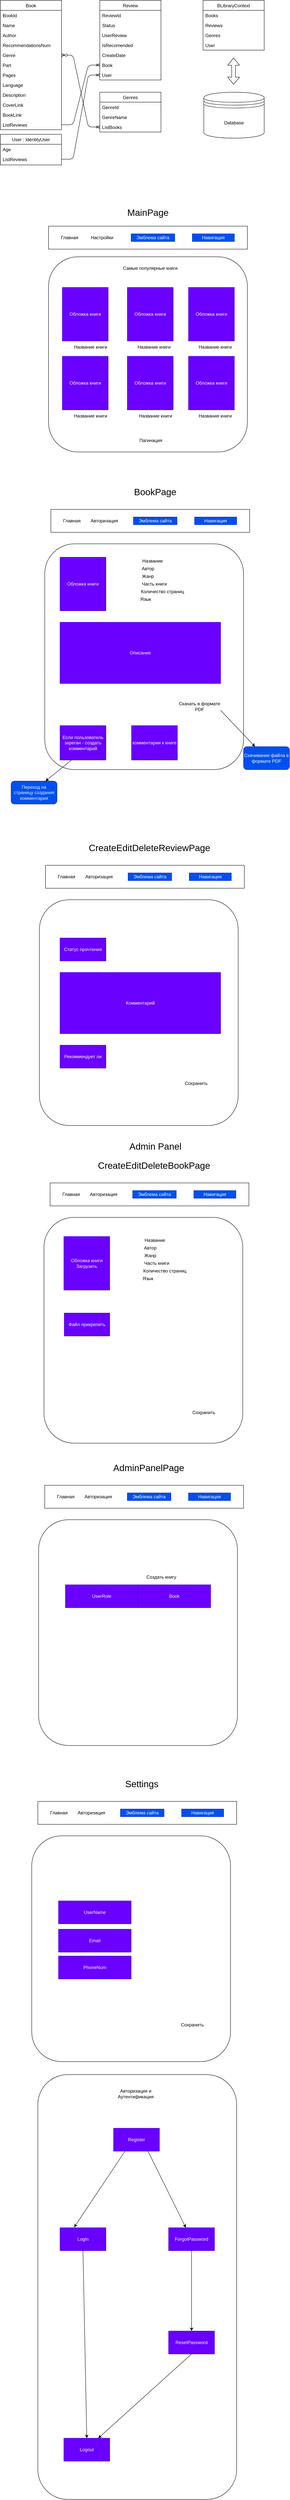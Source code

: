 <mxfile version="13.9.9" type="device"><diagram id="9DfLuTFfMmu1qcUJpuVP" name="Страница 1"><mxGraphModel dx="1086" dy="776" grid="1" gridSize="10" guides="1" tooltips="1" connect="1" arrows="1" fold="1" page="1" pageScale="1" pageWidth="827" pageHeight="1169" math="0" shadow="0"><root><mxCell id="0"/><mxCell id="1" parent="0"/><mxCell id="OY_jBU187g9ue85tniw1-1" value="" style="rounded=1;whiteSpace=wrap;html=1;" parent="1" vertex="1"><mxGeometry x="156" y="1460" width="520" height="590" as="geometry"/></mxCell><mxCell id="OY_jBU187g9ue85tniw1-9" value="Скачать в формате PDF" style="text;html=1;strokeColor=none;fillColor=none;align=center;verticalAlign=middle;whiteSpace=wrap;rounded=0;" parent="1" vertex="1"><mxGeometry x="506" y="1875" width="110" height="20" as="geometry"/></mxCell><mxCell id="OY_jBU187g9ue85tniw1-10" value="" style="endArrow=classic;html=1;exitX=1;exitY=1;exitDx=0;exitDy=0;entryX=0.25;entryY=0;entryDx=0;entryDy=0;" parent="1" source="OY_jBU187g9ue85tniw1-9" target="OY_jBU187g9ue85tniw1-11" edge="1"><mxGeometry width="50" height="50" relative="1" as="geometry"><mxPoint x="636" y="1935" as="sourcePoint"/><mxPoint x="706" y="1985" as="targetPoint"/></mxGeometry></mxCell><mxCell id="OY_jBU187g9ue85tniw1-11" value="Скачивание файла в формате PDF" style="rounded=1;whiteSpace=wrap;html=1;fillColor=#0050ef;strokeColor=#001DBC;fontColor=#ffffff;" parent="1" vertex="1"><mxGeometry x="676" y="1990" width="120" height="60" as="geometry"/></mxCell><mxCell id="OY_jBU187g9ue85tniw1-12" value="Обложка книги" style="rounded=0;whiteSpace=wrap;html=1;fillColor=#6a00ff;strokeColor=#3700CC;fontColor=#ffffff;" parent="1" vertex="1"><mxGeometry x="196" y="1495" width="120" height="140" as="geometry"/></mxCell><mxCell id="OY_jBU187g9ue85tniw1-13" value="Название" style="text;html=1;strokeColor=none;fillColor=none;align=center;verticalAlign=middle;whiteSpace=wrap;rounded=0;" parent="1" vertex="1"><mxGeometry x="406" y="1495" width="64" height="20" as="geometry"/></mxCell><mxCell id="OY_jBU187g9ue85tniw1-14" value="Автор" style="text;html=1;strokeColor=none;fillColor=none;align=center;verticalAlign=middle;whiteSpace=wrap;rounded=0;" parent="1" vertex="1"><mxGeometry x="406" y="1515" width="40" height="20" as="geometry"/></mxCell><mxCell id="OY_jBU187g9ue85tniw1-15" value="Жанр" style="text;html=1;strokeColor=none;fillColor=none;align=center;verticalAlign=middle;whiteSpace=wrap;rounded=0;" parent="1" vertex="1"><mxGeometry x="406" y="1535" width="40" height="20" as="geometry"/></mxCell><mxCell id="OY_jBU187g9ue85tniw1-16" value="Часть книги" style="text;html=1;strokeColor=none;fillColor=none;align=center;verticalAlign=middle;whiteSpace=wrap;rounded=0;" parent="1" vertex="1"><mxGeometry x="406" y="1555" width="74" height="20" as="geometry"/></mxCell><mxCell id="OY_jBU187g9ue85tniw1-18" value="Количество страниц" style="text;html=1;strokeColor=none;fillColor=none;align=center;verticalAlign=middle;whiteSpace=wrap;rounded=0;" parent="1" vertex="1"><mxGeometry x="406" y="1575" width="116" height="20" as="geometry"/></mxCell><mxCell id="OY_jBU187g9ue85tniw1-19" value="Язык" style="text;html=1;strokeColor=none;fillColor=none;align=center;verticalAlign=middle;whiteSpace=wrap;rounded=0;" parent="1" vertex="1"><mxGeometry x="400" y="1595" width="40" height="20" as="geometry"/></mxCell><mxCell id="OY_jBU187g9ue85tniw1-20" value="Описание" style="rounded=0;whiteSpace=wrap;html=1;fillColor=#6a00ff;strokeColor=#3700CC;fontColor=#ffffff;" parent="1" vertex="1"><mxGeometry x="196" y="1665" width="420" height="160" as="geometry"/></mxCell><mxCell id="OY_jBU187g9ue85tniw1-21" value="Если пользователь зареган - создать комментарий" style="rounded=0;whiteSpace=wrap;html=1;fillColor=#6a00ff;strokeColor=#3700CC;fontColor=#ffffff;" parent="1" vertex="1"><mxGeometry x="196" y="1935" width="120" height="90" as="geometry"/></mxCell><mxCell id="OY_jBU187g9ue85tniw1-22" value="комментарии к книге" style="rounded=0;whiteSpace=wrap;html=1;fillColor=#6a00ff;strokeColor=#3700CC;fontColor=#ffffff;" parent="1" vertex="1"><mxGeometry x="383" y="1935" width="120" height="90" as="geometry"/></mxCell><mxCell id="OY_jBU187g9ue85tniw1-23" value="" style="rounded=0;whiteSpace=wrap;html=1;" parent="1" vertex="1"><mxGeometry x="172" y="1370" width="520" height="60" as="geometry"/></mxCell><mxCell id="OY_jBU187g9ue85tniw1-24" value="Главная" style="text;html=1;strokeColor=none;fillColor=none;align=center;verticalAlign=middle;whiteSpace=wrap;rounded=0;" parent="1" vertex="1"><mxGeometry x="202" y="1390" width="50" height="20" as="geometry"/></mxCell><mxCell id="OY_jBU187g9ue85tniw1-25" value="Авторизация" style="text;html=1;strokeColor=none;fillColor=none;align=center;verticalAlign=middle;whiteSpace=wrap;rounded=0;" parent="1" vertex="1"><mxGeometry x="272" y="1390" width="80" height="20" as="geometry"/></mxCell><mxCell id="OY_jBU187g9ue85tniw1-26" value="Навигация" style="rounded=0;whiteSpace=wrap;html=1;fillColor=#0050ef;strokeColor=#001DBC;fontColor=#ffffff;" parent="1" vertex="1"><mxGeometry x="548" y="1390" width="110" height="20" as="geometry"/></mxCell><mxCell id="OY_jBU187g9ue85tniw1-27" value="Эмблема сайта" style="rounded=0;whiteSpace=wrap;html=1;fillColor=#0050ef;strokeColor=#001DBC;fontColor=#ffffff;" parent="1" vertex="1"><mxGeometry x="388" y="1390" width="114" height="20" as="geometry"/></mxCell><mxCell id="OY_jBU187g9ue85tniw1-28" value="&lt;font style=&quot;font-size: 24px&quot;&gt;BookPage&lt;/font&gt;" style="text;html=1;strokeColor=none;fillColor=none;align=center;verticalAlign=middle;whiteSpace=wrap;rounded=0;" parent="1" vertex="1"><mxGeometry x="370" y="1300" width="150" height="50" as="geometry"/></mxCell><mxCell id="OY_jBU187g9ue85tniw1-29" value="" style="rounded=1;whiteSpace=wrap;html=1;" parent="1" vertex="1"><mxGeometry x="166" y="710" width="520" height="510" as="geometry"/></mxCell><mxCell id="OY_jBU187g9ue85tniw1-30" value="&lt;font style=&quot;font-size: 24px&quot;&gt;MainPage&lt;/font&gt;" style="text;html=1;strokeColor=none;fillColor=none;align=center;verticalAlign=middle;whiteSpace=wrap;rounded=0;" parent="1" vertex="1"><mxGeometry x="351" y="570" width="150" height="50" as="geometry"/></mxCell><mxCell id="OY_jBU187g9ue85tniw1-32" value="" style="rounded=0;whiteSpace=wrap;html=1;" parent="1" vertex="1"><mxGeometry x="166" y="630" width="520" height="60" as="geometry"/></mxCell><mxCell id="OY_jBU187g9ue85tniw1-33" value="Главная" style="text;html=1;strokeColor=none;fillColor=none;align=center;verticalAlign=middle;whiteSpace=wrap;rounded=0;" parent="1" vertex="1"><mxGeometry x="196" y="650" width="50" height="20" as="geometry"/></mxCell><mxCell id="OY_jBU187g9ue85tniw1-34" value="Настройки" style="text;html=1;strokeColor=none;fillColor=none;align=center;verticalAlign=middle;whiteSpace=wrap;rounded=0;" parent="1" vertex="1"><mxGeometry x="266" y="650" width="80" height="20" as="geometry"/></mxCell><mxCell id="OY_jBU187g9ue85tniw1-35" value="Навигация" style="rounded=0;whiteSpace=wrap;html=1;fillColor=#0050ef;strokeColor=#001DBC;fontColor=#ffffff;" parent="1" vertex="1"><mxGeometry x="542" y="650" width="110" height="20" as="geometry"/></mxCell><mxCell id="OY_jBU187g9ue85tniw1-36" value="Эмблема сайта" style="rounded=0;whiteSpace=wrap;html=1;fillColor=#0050ef;strokeColor=#001DBC;fontColor=#ffffff;" parent="1" vertex="1"><mxGeometry x="382" y="650" width="114" height="20" as="geometry"/></mxCell><mxCell id="OY_jBU187g9ue85tniw1-37" value="Обложка книги" style="rounded=0;whiteSpace=wrap;html=1;fillColor=#6a00ff;strokeColor=#3700CC;fontColor=#ffffff;" parent="1" vertex="1"><mxGeometry x="202" y="790" width="120" height="140" as="geometry"/></mxCell><mxCell id="OY_jBU187g9ue85tniw1-38" value="Самые популярные книги" style="text;html=1;strokeColor=none;fillColor=none;align=center;verticalAlign=middle;whiteSpace=wrap;rounded=0;" parent="1" vertex="1"><mxGeometry x="350" y="730" width="164" height="20" as="geometry"/></mxCell><mxCell id="OY_jBU187g9ue85tniw1-39" value="Название книги" style="text;html=1;strokeColor=none;fillColor=none;align=center;verticalAlign=middle;whiteSpace=wrap;rounded=0;" parent="1" vertex="1"><mxGeometry x="230" y="936" width="92" height="20" as="geometry"/></mxCell><mxCell id="OY_jBU187g9ue85tniw1-40" value="Обложка книги" style="rounded=0;whiteSpace=wrap;html=1;fillColor=#6a00ff;strokeColor=#3700CC;fontColor=#ffffff;" parent="1" vertex="1"><mxGeometry x="372" y="790" width="120" height="140" as="geometry"/></mxCell><mxCell id="OY_jBU187g9ue85tniw1-41" value="Название книги" style="text;html=1;strokeColor=none;fillColor=none;align=center;verticalAlign=middle;whiteSpace=wrap;rounded=0;" parent="1" vertex="1"><mxGeometry x="396" y="936" width="92" height="20" as="geometry"/></mxCell><mxCell id="OY_jBU187g9ue85tniw1-42" value="Обложка книги" style="rounded=0;whiteSpace=wrap;html=1;fillColor=#6a00ff;strokeColor=#3700CC;fontColor=#ffffff;" parent="1" vertex="1"><mxGeometry x="532" y="790" width="120" height="140" as="geometry"/></mxCell><mxCell id="OY_jBU187g9ue85tniw1-43" value="Название книги" style="text;html=1;strokeColor=none;fillColor=none;align=center;verticalAlign=middle;whiteSpace=wrap;rounded=0;" parent="1" vertex="1"><mxGeometry x="556" y="936" width="92" height="20" as="geometry"/></mxCell><mxCell id="OY_jBU187g9ue85tniw1-44" value="Обложка книги" style="rounded=0;whiteSpace=wrap;html=1;fillColor=#6a00ff;strokeColor=#3700CC;fontColor=#ffffff;" parent="1" vertex="1"><mxGeometry x="202" y="970" width="120" height="140" as="geometry"/></mxCell><mxCell id="OY_jBU187g9ue85tniw1-45" value="Название книги" style="text;html=1;strokeColor=none;fillColor=none;align=center;verticalAlign=middle;whiteSpace=wrap;rounded=0;" parent="1" vertex="1"><mxGeometry x="230" y="1116" width="92" height="20" as="geometry"/></mxCell><mxCell id="OY_jBU187g9ue85tniw1-46" value="Обложка книги" style="rounded=0;whiteSpace=wrap;html=1;fillColor=#6a00ff;strokeColor=#3700CC;fontColor=#ffffff;" parent="1" vertex="1"><mxGeometry x="372" y="970" width="120" height="140" as="geometry"/></mxCell><mxCell id="OY_jBU187g9ue85tniw1-47" value="Название книги" style="text;html=1;strokeColor=none;fillColor=none;align=center;verticalAlign=middle;whiteSpace=wrap;rounded=0;" parent="1" vertex="1"><mxGeometry x="400" y="1116" width="92" height="20" as="geometry"/></mxCell><mxCell id="OY_jBU187g9ue85tniw1-48" value="Обложка книги" style="rounded=0;whiteSpace=wrap;html=1;fillColor=#6a00ff;strokeColor=#3700CC;fontColor=#ffffff;" parent="1" vertex="1"><mxGeometry x="532" y="970" width="120" height="140" as="geometry"/></mxCell><mxCell id="OY_jBU187g9ue85tniw1-49" value="Название книги" style="text;html=1;strokeColor=none;fillColor=none;align=center;verticalAlign=middle;whiteSpace=wrap;rounded=0;" parent="1" vertex="1"><mxGeometry x="556" y="1116" width="92" height="20" as="geometry"/></mxCell><mxCell id="OY_jBU187g9ue85tniw1-50" value="Пагинация" style="text;html=1;strokeColor=none;fillColor=none;align=center;verticalAlign=middle;whiteSpace=wrap;rounded=0;" parent="1" vertex="1"><mxGeometry x="396" y="1180" width="75" height="20" as="geometry"/></mxCell><mxCell id="OY_jBU187g9ue85tniw1-52" value="" style="endArrow=classic;html=1;exitX=0.25;exitY=1;exitDx=0;exitDy=0;entryX=0.75;entryY=0;entryDx=0;entryDy=0;" parent="1" source="OY_jBU187g9ue85tniw1-21" target="OY_jBU187g9ue85tniw1-53" edge="1"><mxGeometry width="50" height="50" relative="1" as="geometry"><mxPoint x="636" y="1915" as="sourcePoint"/><mxPoint x="540" y="2090" as="targetPoint"/></mxGeometry></mxCell><mxCell id="OY_jBU187g9ue85tniw1-53" value="&lt;font color=&quot;#f0f0f0&quot;&gt;Переход на страницу создания комментария&lt;/font&gt;" style="rounded=1;whiteSpace=wrap;html=1;fillColor=#0050ef;strokeColor=#001DBC;fontColor=#ffffff;" parent="1" vertex="1"><mxGeometry x="68" y="2080" width="120" height="60" as="geometry"/></mxCell><mxCell id="OY_jBU187g9ue85tniw1-54" value="" style="rounded=1;whiteSpace=wrap;html=1;" parent="1" vertex="1"><mxGeometry x="142" y="2390" width="520" height="590" as="geometry"/></mxCell><mxCell id="OY_jBU187g9ue85tniw1-69" value="Комментарий" style="rounded=0;whiteSpace=wrap;html=1;fillColor=#6a00ff;strokeColor=#3700CC;fontColor=#ffffff;" parent="1" vertex="1"><mxGeometry x="196" y="2580" width="420" height="160" as="geometry"/></mxCell><mxCell id="OY_jBU187g9ue85tniw1-72" value="" style="rounded=0;whiteSpace=wrap;html=1;" parent="1" vertex="1"><mxGeometry x="158" y="2300" width="520" height="60" as="geometry"/></mxCell><mxCell id="OY_jBU187g9ue85tniw1-73" value="Главная" style="text;html=1;strokeColor=none;fillColor=none;align=center;verticalAlign=middle;whiteSpace=wrap;rounded=0;" parent="1" vertex="1"><mxGeometry x="188" y="2320" width="50" height="20" as="geometry"/></mxCell><mxCell id="OY_jBU187g9ue85tniw1-74" value="Авторизация" style="text;html=1;strokeColor=none;fillColor=none;align=center;verticalAlign=middle;whiteSpace=wrap;rounded=0;" parent="1" vertex="1"><mxGeometry x="258" y="2320" width="80" height="20" as="geometry"/></mxCell><mxCell id="OY_jBU187g9ue85tniw1-75" value="Навигация" style="rounded=0;whiteSpace=wrap;html=1;fillColor=#0050ef;strokeColor=#001DBC;fontColor=#ffffff;" parent="1" vertex="1"><mxGeometry x="534" y="2320" width="110" height="20" as="geometry"/></mxCell><mxCell id="OY_jBU187g9ue85tniw1-76" value="Эмблема сайта" style="rounded=0;whiteSpace=wrap;html=1;fillColor=#0050ef;strokeColor=#001DBC;fontColor=#ffffff;" parent="1" vertex="1"><mxGeometry x="374" y="2320" width="114" height="20" as="geometry"/></mxCell><mxCell id="OY_jBU187g9ue85tniw1-77" value="&lt;font style=&quot;font-size: 24px&quot;&gt;CreateEditDeleteReviewPage&lt;/font&gt;" style="text;html=1;strokeColor=none;fillColor=none;align=center;verticalAlign=middle;whiteSpace=wrap;rounded=0;" parent="1" vertex="1"><mxGeometry x="266" y="2230" width="328" height="50" as="geometry"/></mxCell><mxCell id="OY_jBU187g9ue85tniw1-79" value="Статус прочтения" style="rounded=0;whiteSpace=wrap;html=1;fillColor=#6a00ff;strokeColor=#3700CC;fontColor=#ffffff;" parent="1" vertex="1"><mxGeometry x="196" y="2490" width="120" height="60" as="geometry"/></mxCell><mxCell id="PNzBaDamF5CNq31PLJS6-1" value="" style="rounded=1;whiteSpace=wrap;html=1;" parent="1" vertex="1"><mxGeometry x="154" y="3220" width="520" height="590" as="geometry"/></mxCell><mxCell id="PNzBaDamF5CNq31PLJS6-2" value="Обложка книги&lt;br&gt;Загрузить" style="rounded=0;whiteSpace=wrap;html=1;fillColor=#6a00ff;strokeColor=#3700CC;fontColor=#ffffff;" parent="1" vertex="1"><mxGeometry x="206" y="3270" width="120" height="140" as="geometry"/></mxCell><mxCell id="PNzBaDamF5CNq31PLJS6-5" value="" style="rounded=0;whiteSpace=wrap;html=1;" parent="1" vertex="1"><mxGeometry x="170" y="3130" width="520" height="60" as="geometry"/></mxCell><mxCell id="PNzBaDamF5CNq31PLJS6-6" value="Главная" style="text;html=1;strokeColor=none;fillColor=none;align=center;verticalAlign=middle;whiteSpace=wrap;rounded=0;" parent="1" vertex="1"><mxGeometry x="200" y="3150" width="50" height="20" as="geometry"/></mxCell><mxCell id="PNzBaDamF5CNq31PLJS6-7" value="Авторизация" style="text;html=1;strokeColor=none;fillColor=none;align=center;verticalAlign=middle;whiteSpace=wrap;rounded=0;" parent="1" vertex="1"><mxGeometry x="270" y="3150" width="80" height="20" as="geometry"/></mxCell><mxCell id="PNzBaDamF5CNq31PLJS6-8" value="Навигация" style="rounded=0;whiteSpace=wrap;html=1;fillColor=#0050ef;strokeColor=#001DBC;fontColor=#ffffff;" parent="1" vertex="1"><mxGeometry x="546" y="3150" width="110" height="20" as="geometry"/></mxCell><mxCell id="PNzBaDamF5CNq31PLJS6-9" value="Эмблема сайта" style="rounded=0;whiteSpace=wrap;html=1;fillColor=#0050ef;strokeColor=#001DBC;fontColor=#ffffff;" parent="1" vertex="1"><mxGeometry x="386" y="3150" width="114" height="20" as="geometry"/></mxCell><mxCell id="PNzBaDamF5CNq31PLJS6-10" value="&lt;font style=&quot;font-size: 24px&quot;&gt;CreateEditDeleteBookPage&lt;/font&gt;" style="text;html=1;strokeColor=none;fillColor=none;align=center;verticalAlign=middle;whiteSpace=wrap;rounded=0;" parent="1" vertex="1"><mxGeometry x="278" y="3060" width="328" height="50" as="geometry"/></mxCell><mxCell id="PNzBaDamF5CNq31PLJS6-11" value="Файл прикрепить" style="rounded=0;whiteSpace=wrap;html=1;fillColor=#6a00ff;strokeColor=#3700CC;fontColor=#ffffff;" parent="1" vertex="1"><mxGeometry x="207" y="3470" width="119" height="60" as="geometry"/></mxCell><mxCell id="PNzBaDamF5CNq31PLJS6-12" value="&lt;span style=&quot;font-size: 24px&quot;&gt;Admin Panel&lt;/span&gt;" style="text;html=1;strokeColor=none;fillColor=none;align=center;verticalAlign=middle;whiteSpace=wrap;rounded=0;" parent="1" vertex="1"><mxGeometry x="363.5" y="3010" width="163" height="50" as="geometry"/></mxCell><mxCell id="PNzBaDamF5CNq31PLJS6-13" value="Название" style="text;html=1;strokeColor=none;fillColor=none;align=center;verticalAlign=middle;whiteSpace=wrap;rounded=0;" parent="1" vertex="1"><mxGeometry x="412" y="3270" width="64" height="20" as="geometry"/></mxCell><mxCell id="PNzBaDamF5CNq31PLJS6-14" value="Автор" style="text;html=1;strokeColor=none;fillColor=none;align=center;verticalAlign=middle;whiteSpace=wrap;rounded=0;" parent="1" vertex="1"><mxGeometry x="412" y="3290" width="40" height="20" as="geometry"/></mxCell><mxCell id="PNzBaDamF5CNq31PLJS6-15" value="Жанр" style="text;html=1;strokeColor=none;fillColor=none;align=center;verticalAlign=middle;whiteSpace=wrap;rounded=0;" parent="1" vertex="1"><mxGeometry x="412" y="3310" width="40" height="20" as="geometry"/></mxCell><mxCell id="PNzBaDamF5CNq31PLJS6-16" value="Часть книги" style="text;html=1;strokeColor=none;fillColor=none;align=center;verticalAlign=middle;whiteSpace=wrap;rounded=0;" parent="1" vertex="1"><mxGeometry x="412" y="3330" width="74" height="20" as="geometry"/></mxCell><mxCell id="PNzBaDamF5CNq31PLJS6-17" value="Количество страниц" style="text;html=1;strokeColor=none;fillColor=none;align=center;verticalAlign=middle;whiteSpace=wrap;rounded=0;" parent="1" vertex="1"><mxGeometry x="412" y="3350" width="116" height="20" as="geometry"/></mxCell><mxCell id="PNzBaDamF5CNq31PLJS6-18" value="Язык" style="text;html=1;strokeColor=none;fillColor=none;align=center;verticalAlign=middle;whiteSpace=wrap;rounded=0;" parent="1" vertex="1"><mxGeometry x="406" y="3370" width="40" height="20" as="geometry"/></mxCell><mxCell id="PNzBaDamF5CNq31PLJS6-19" value="" style="rounded=1;whiteSpace=wrap;html=1;" parent="1" vertex="1"><mxGeometry x="140" y="4010" width="520" height="590" as="geometry"/></mxCell><mxCell id="PNzBaDamF5CNq31PLJS6-21" value="" style="rounded=0;whiteSpace=wrap;html=1;" parent="1" vertex="1"><mxGeometry x="156" y="3920" width="520" height="60" as="geometry"/></mxCell><mxCell id="PNzBaDamF5CNq31PLJS6-22" value="Главная" style="text;html=1;strokeColor=none;fillColor=none;align=center;verticalAlign=middle;whiteSpace=wrap;rounded=0;" parent="1" vertex="1"><mxGeometry x="186" y="3940" width="50" height="20" as="geometry"/></mxCell><mxCell id="PNzBaDamF5CNq31PLJS6-23" value="Авторизация" style="text;html=1;strokeColor=none;fillColor=none;align=center;verticalAlign=middle;whiteSpace=wrap;rounded=0;" parent="1" vertex="1"><mxGeometry x="256" y="3940" width="80" height="20" as="geometry"/></mxCell><mxCell id="PNzBaDamF5CNq31PLJS6-24" value="Навигация" style="rounded=0;whiteSpace=wrap;html=1;fillColor=#0050ef;strokeColor=#001DBC;fontColor=#ffffff;" parent="1" vertex="1"><mxGeometry x="532" y="3940" width="110" height="20" as="geometry"/></mxCell><mxCell id="PNzBaDamF5CNq31PLJS6-25" value="Эмблема сайта" style="rounded=0;whiteSpace=wrap;html=1;fillColor=#0050ef;strokeColor=#001DBC;fontColor=#ffffff;" parent="1" vertex="1"><mxGeometry x="372" y="3940" width="114" height="20" as="geometry"/></mxCell><mxCell id="PNzBaDamF5CNq31PLJS6-26" value="&lt;font style=&quot;font-size: 24px&quot;&gt;AdminPanelPage&lt;/font&gt;" style="text;html=1;strokeColor=none;fillColor=none;align=center;verticalAlign=middle;whiteSpace=wrap;rounded=0;" parent="1" vertex="1"><mxGeometry x="264" y="3850" width="328" height="50" as="geometry"/></mxCell><mxCell id="PNzBaDamF5CNq31PLJS6-27" value="UserRole" style="rounded=0;whiteSpace=wrap;html=1;fillColor=#6a00ff;strokeColor=#3700CC;fontColor=#ffffff;" parent="1" vertex="1"><mxGeometry x="210" y="4180" width="190" height="60" as="geometry"/></mxCell><mxCell id="PNzBaDamF5CNq31PLJS6-35" value="Book" style="rounded=0;whiteSpace=wrap;html=1;fillColor=#6a00ff;strokeColor=#3700CC;fontColor=#ffffff;" parent="1" vertex="1"><mxGeometry x="400" y="4180" width="190" height="60" as="geometry"/></mxCell><mxCell id="PNzBaDamF5CNq31PLJS6-36" value="User : IdentityUser" style="swimlane;fontStyle=0;align=center;verticalAlign=top;childLayout=stackLayout;horizontal=1;startSize=26;horizontalStack=0;resizeParent=1;resizeLast=0;collapsible=1;marginBottom=0;rounded=0;shadow=0;strokeWidth=1;" parent="1" vertex="1"><mxGeometry x="40" y="390" width="160" height="80" as="geometry"><mxRectangle x="130" y="380" width="160" height="26" as="alternateBounds"/></mxGeometry></mxCell><mxCell id="PNzBaDamF5CNq31PLJS6-37" value="Age" style="text;align=left;verticalAlign=top;spacingLeft=4;spacingRight=4;overflow=hidden;rotatable=0;points=[[0,0.5],[1,0.5]];portConstraint=eastwest;" parent="PNzBaDamF5CNq31PLJS6-36" vertex="1"><mxGeometry y="26" width="160" height="26" as="geometry"/></mxCell><mxCell id="PNzBaDamF5CNq31PLJS6-44" value="ListReviews" style="text;align=left;verticalAlign=top;spacingLeft=4;spacingRight=4;overflow=hidden;rotatable=0;points=[[0,0.5],[1,0.5]];portConstraint=eastwest;" parent="PNzBaDamF5CNq31PLJS6-36" vertex="1"><mxGeometry y="52" width="160" height="26" as="geometry"/></mxCell><mxCell id="PNzBaDamF5CNq31PLJS6-45" value="Review" style="swimlane;fontStyle=0;align=center;verticalAlign=top;childLayout=stackLayout;horizontal=1;startSize=26;horizontalStack=0;resizeParent=1;resizeLast=0;collapsible=1;marginBottom=0;rounded=0;shadow=0;strokeWidth=1;" parent="1" vertex="1"><mxGeometry x="300" y="40" width="160" height="208" as="geometry"><mxRectangle x="130" y="380" width="160" height="26" as="alternateBounds"/></mxGeometry></mxCell><mxCell id="PNzBaDamF5CNq31PLJS6-46" value="ReviewId" style="text;align=left;verticalAlign=top;spacingLeft=4;spacingRight=4;overflow=hidden;rotatable=0;points=[[0,0.5],[1,0.5]];portConstraint=eastwest;" parent="PNzBaDamF5CNq31PLJS6-45" vertex="1"><mxGeometry y="26" width="160" height="26" as="geometry"/></mxCell><mxCell id="PNzBaDamF5CNq31PLJS6-47" value="Status" style="text;align=left;verticalAlign=top;spacingLeft=4;spacingRight=4;overflow=hidden;rotatable=0;points=[[0,0.5],[1,0.5]];portConstraint=eastwest;fontStyle=0" parent="PNzBaDamF5CNq31PLJS6-45" vertex="1"><mxGeometry y="52" width="160" height="26" as="geometry"/></mxCell><mxCell id="PNzBaDamF5CNq31PLJS6-48" value="UserReview" style="text;align=left;verticalAlign=top;spacingLeft=4;spacingRight=4;overflow=hidden;rotatable=0;points=[[0,0.5],[1,0.5]];portConstraint=eastwest;" parent="PNzBaDamF5CNq31PLJS6-45" vertex="1"><mxGeometry y="78" width="160" height="26" as="geometry"/></mxCell><mxCell id="PNzBaDamF5CNq31PLJS6-49" value="IsRecomended" style="text;align=left;verticalAlign=top;spacingLeft=4;spacingRight=4;overflow=hidden;rotatable=0;points=[[0,0.5],[1,0.5]];portConstraint=eastwest;" parent="PNzBaDamF5CNq31PLJS6-45" vertex="1"><mxGeometry y="104" width="160" height="26" as="geometry"/></mxCell><mxCell id="Ybeq6eeGm-iWWMyIc4zk-2" value="CreateDate" style="text;align=left;verticalAlign=top;spacingLeft=4;spacingRight=4;overflow=hidden;rotatable=0;points=[[0,0.5],[1,0.5]];portConstraint=eastwest;" parent="PNzBaDamF5CNq31PLJS6-45" vertex="1"><mxGeometry y="130" width="160" height="26" as="geometry"/></mxCell><mxCell id="PNzBaDamF5CNq31PLJS6-50" value="Book" style="text;align=left;verticalAlign=top;spacingLeft=4;spacingRight=4;overflow=hidden;rotatable=0;points=[[0,0.5],[1,0.5]];portConstraint=eastwest;" parent="PNzBaDamF5CNq31PLJS6-45" vertex="1"><mxGeometry y="156" width="160" height="26" as="geometry"/></mxCell><mxCell id="PNzBaDamF5CNq31PLJS6-51" value="User" style="text;align=left;verticalAlign=top;spacingLeft=4;spacingRight=4;overflow=hidden;rotatable=0;points=[[0,0.5],[1,0.5]];portConstraint=eastwest;" parent="PNzBaDamF5CNq31PLJS6-45" vertex="1"><mxGeometry y="182" width="160" height="26" as="geometry"/></mxCell><mxCell id="PNzBaDamF5CNq31PLJS6-52" value="" style="edgeStyle=entityRelationEdgeStyle;fontSize=12;html=1;endArrow=ERoneToMany;entryX=0;entryY=0.5;entryDx=0;entryDy=0;exitX=1;exitY=0.5;exitDx=0;exitDy=0;" parent="1" source="PNzBaDamF5CNq31PLJS6-44" target="PNzBaDamF5CNq31PLJS6-51" edge="1"><mxGeometry width="100" height="100" relative="1" as="geometry"><mxPoint x="470" y="491" as="sourcePoint"/><mxPoint x="556" y="209" as="targetPoint"/></mxGeometry></mxCell><mxCell id="PNzBaDamF5CNq31PLJS6-57" value="Book" style="swimlane;fontStyle=0;align=center;verticalAlign=top;childLayout=stackLayout;horizontal=1;startSize=26;horizontalStack=0;resizeParent=1;resizeLast=0;collapsible=1;marginBottom=0;rounded=0;shadow=0;strokeWidth=1;" parent="1" vertex="1"><mxGeometry x="40.0" y="40" width="160" height="338" as="geometry"><mxRectangle x="130" y="380" width="160" height="26" as="alternateBounds"/></mxGeometry></mxCell><mxCell id="PNzBaDamF5CNq31PLJS6-58" value="BookId" style="text;align=left;verticalAlign=top;spacingLeft=4;spacingRight=4;overflow=hidden;rotatable=0;points=[[0,0.5],[1,0.5]];portConstraint=eastwest;" parent="PNzBaDamF5CNq31PLJS6-57" vertex="1"><mxGeometry y="26" width="160" height="26" as="geometry"/></mxCell><mxCell id="PNzBaDamF5CNq31PLJS6-59" value="Name" style="text;align=left;verticalAlign=top;spacingLeft=4;spacingRight=4;overflow=hidden;rotatable=0;points=[[0,0.5],[1,0.5]];portConstraint=eastwest;fontStyle=0" parent="PNzBaDamF5CNq31PLJS6-57" vertex="1"><mxGeometry y="52" width="160" height="26" as="geometry"/></mxCell><mxCell id="PNzBaDamF5CNq31PLJS6-60" value="Author" style="text;align=left;verticalAlign=top;spacingLeft=4;spacingRight=4;overflow=hidden;rotatable=0;points=[[0,0.5],[1,0.5]];portConstraint=eastwest;fontStyle=0" parent="PNzBaDamF5CNq31PLJS6-57" vertex="1"><mxGeometry y="78" width="160" height="26" as="geometry"/></mxCell><mxCell id="Ybeq6eeGm-iWWMyIc4zk-1" value="RecommendationsNum" style="text;align=left;verticalAlign=top;spacingLeft=4;spacingRight=4;overflow=hidden;rotatable=0;points=[[0,0.5],[1,0.5]];portConstraint=eastwest;fontStyle=0" parent="PNzBaDamF5CNq31PLJS6-57" vertex="1"><mxGeometry y="104" width="160" height="26" as="geometry"/></mxCell><mxCell id="PNzBaDamF5CNq31PLJS6-61" value="Genre" style="text;align=left;verticalAlign=top;spacingLeft=4;spacingRight=4;overflow=hidden;rotatable=0;points=[[0,0.5],[1,0.5]];portConstraint=eastwest;" parent="PNzBaDamF5CNq31PLJS6-57" vertex="1"><mxGeometry y="130" width="160" height="26" as="geometry"/></mxCell><mxCell id="PNzBaDamF5CNq31PLJS6-62" value="Part" style="text;align=left;verticalAlign=top;spacingLeft=4;spacingRight=4;overflow=hidden;rotatable=0;points=[[0,0.5],[1,0.5]];portConstraint=eastwest;" parent="PNzBaDamF5CNq31PLJS6-57" vertex="1"><mxGeometry y="156" width="160" height="26" as="geometry"/></mxCell><mxCell id="PNzBaDamF5CNq31PLJS6-63" value="Pages" style="text;align=left;verticalAlign=top;spacingLeft=4;spacingRight=4;overflow=hidden;rotatable=0;points=[[0,0.5],[1,0.5]];portConstraint=eastwest;" parent="PNzBaDamF5CNq31PLJS6-57" vertex="1"><mxGeometry y="182" width="160" height="26" as="geometry"/></mxCell><mxCell id="PNzBaDamF5CNq31PLJS6-64" value="Language" style="text;align=left;verticalAlign=top;spacingLeft=4;spacingRight=4;overflow=hidden;rotatable=0;points=[[0,0.5],[1,0.5]];portConstraint=eastwest;" parent="PNzBaDamF5CNq31PLJS6-57" vertex="1"><mxGeometry y="208" width="160" height="26" as="geometry"/></mxCell><mxCell id="Ybeq6eeGm-iWWMyIc4zk-10" value="Description" style="text;align=left;verticalAlign=top;spacingLeft=4;spacingRight=4;overflow=hidden;rotatable=0;points=[[0,0.5],[1,0.5]];portConstraint=eastwest;" parent="PNzBaDamF5CNq31PLJS6-57" vertex="1"><mxGeometry y="234" width="160" height="26" as="geometry"/></mxCell><mxCell id="Ybeq6eeGm-iWWMyIc4zk-9" value="CoverLink" style="text;align=left;verticalAlign=top;spacingLeft=4;spacingRight=4;overflow=hidden;rotatable=0;points=[[0,0.5],[1,0.5]];portConstraint=eastwest;" parent="PNzBaDamF5CNq31PLJS6-57" vertex="1"><mxGeometry y="260" width="160" height="26" as="geometry"/></mxCell><mxCell id="PNzBaDamF5CNq31PLJS6-65" value="BookLink" style="text;align=left;verticalAlign=top;spacingLeft=4;spacingRight=4;overflow=hidden;rotatable=0;points=[[0,0.5],[1,0.5]];portConstraint=eastwest;" parent="PNzBaDamF5CNq31PLJS6-57" vertex="1"><mxGeometry y="286" width="160" height="26" as="geometry"/></mxCell><mxCell id="PNzBaDamF5CNq31PLJS6-66" value="ListReviews" style="text;align=left;verticalAlign=top;spacingLeft=4;spacingRight=4;overflow=hidden;rotatable=0;points=[[0,0.5],[1,0.5]];portConstraint=eastwest;" parent="PNzBaDamF5CNq31PLJS6-57" vertex="1"><mxGeometry y="312" width="160" height="26" as="geometry"/></mxCell><mxCell id="PNzBaDamF5CNq31PLJS6-67" value="" style="edgeStyle=entityRelationEdgeStyle;fontSize=12;html=1;endArrow=ERoneToMany;entryX=0;entryY=0.5;entryDx=0;entryDy=0;exitX=1;exitY=0.5;exitDx=0;exitDy=0;" parent="1" source="PNzBaDamF5CNq31PLJS6-66" target="PNzBaDamF5CNq31PLJS6-50" edge="1"><mxGeometry width="100" height="100" relative="1" as="geometry"><mxPoint x="629.04" y="509.996" as="sourcePoint"/><mxPoint x="566" y="227.008" as="targetPoint"/></mxGeometry></mxCell><mxCell id="PNzBaDamF5CNq31PLJS6-68" value="BLibraryContext" style="swimlane;fontStyle=0;align=center;verticalAlign=top;childLayout=stackLayout;horizontal=1;startSize=26;horizontalStack=0;resizeParent=1;resizeLast=0;collapsible=1;marginBottom=0;rounded=0;shadow=0;strokeWidth=1;" parent="1" vertex="1"><mxGeometry x="570" y="40" width="160" height="130" as="geometry"><mxRectangle x="130" y="380" width="160" height="26" as="alternateBounds"/></mxGeometry></mxCell><mxCell id="PNzBaDamF5CNq31PLJS6-69" value="Books" style="text;align=left;verticalAlign=top;spacingLeft=4;spacingRight=4;overflow=hidden;rotatable=0;points=[[0,0.5],[1,0.5]];portConstraint=eastwest;" parent="PNzBaDamF5CNq31PLJS6-68" vertex="1"><mxGeometry y="26" width="160" height="26" as="geometry"/></mxCell><mxCell id="PNzBaDamF5CNq31PLJS6-70" value="Reviews" style="text;align=left;verticalAlign=top;spacingLeft=4;spacingRight=4;overflow=hidden;rotatable=0;points=[[0,0.5],[1,0.5]];portConstraint=eastwest;rounded=0;shadow=0;html=0;" parent="PNzBaDamF5CNq31PLJS6-68" vertex="1"><mxGeometry y="52" width="160" height="26" as="geometry"/></mxCell><mxCell id="Ybeq6eeGm-iWWMyIc4zk-3" value="Genres" style="text;align=left;verticalAlign=top;spacingLeft=4;spacingRight=4;overflow=hidden;rotatable=0;points=[[0,0.5],[1,0.5]];portConstraint=eastwest;rounded=0;shadow=0;html=0;" parent="PNzBaDamF5CNq31PLJS6-68" vertex="1"><mxGeometry y="78" width="160" height="26" as="geometry"/></mxCell><mxCell id="PNzBaDamF5CNq31PLJS6-71" value="User" style="text;align=left;verticalAlign=top;spacingLeft=4;spacingRight=4;overflow=hidden;rotatable=0;points=[[0,0.5],[1,0.5]];portConstraint=eastwest;fontStyle=0;" parent="PNzBaDamF5CNq31PLJS6-68" vertex="1"><mxGeometry y="104" width="160" height="26" as="geometry"/></mxCell><mxCell id="PNzBaDamF5CNq31PLJS6-77" value="" style="shape=flexArrow;endArrow=classic;startArrow=classic;html=1;" parent="1" edge="1"><mxGeometry width="50" height="50" relative="1" as="geometry"><mxPoint x="650" y="190" as="sourcePoint"/><mxPoint x="650" y="260" as="targetPoint"/><Array as="points"/></mxGeometry></mxCell><mxCell id="PNzBaDamF5CNq31PLJS6-78" value="" style="shape=datastore;whiteSpace=wrap;html=1;strokeColor=#000000;" parent="1" vertex="1"><mxGeometry x="572" y="280" width="158" height="120" as="geometry"/></mxCell><mxCell id="PNzBaDamF5CNq31PLJS6-79" value="Database" style="text;html=1;strokeColor=none;fillColor=none;align=center;verticalAlign=middle;whiteSpace=wrap;rounded=0;" parent="1" vertex="1"><mxGeometry x="631" y="350" width="40" height="20" as="geometry"/></mxCell><mxCell id="Ybeq6eeGm-iWWMyIc4zk-4" value="Genres" style="swimlane;fontStyle=0;align=center;verticalAlign=top;childLayout=stackLayout;horizontal=1;startSize=26;horizontalStack=0;resizeParent=1;resizeLast=0;collapsible=1;marginBottom=0;rounded=0;shadow=0;strokeWidth=1;" parent="1" vertex="1"><mxGeometry x="300" y="280" width="160" height="104" as="geometry"><mxRectangle x="130" y="380" width="160" height="26" as="alternateBounds"/></mxGeometry></mxCell><mxCell id="Ybeq6eeGm-iWWMyIc4zk-5" value="GenreId" style="text;align=left;verticalAlign=top;spacingLeft=4;spacingRight=4;overflow=hidden;rotatable=0;points=[[0,0.5],[1,0.5]];portConstraint=eastwest;" parent="Ybeq6eeGm-iWWMyIc4zk-4" vertex="1"><mxGeometry y="26" width="160" height="26" as="geometry"/></mxCell><mxCell id="0lvEeIUE6yuyxA2zvm1n-1" value="GenreName" style="text;align=left;verticalAlign=top;spacingLeft=4;spacingRight=4;overflow=hidden;rotatable=0;points=[[0,0.5],[1,0.5]];portConstraint=eastwest;" parent="Ybeq6eeGm-iWWMyIc4zk-4" vertex="1"><mxGeometry y="52" width="160" height="26" as="geometry"/></mxCell><mxCell id="Ybeq6eeGm-iWWMyIc4zk-6" value="ListBooks" style="text;align=left;verticalAlign=top;spacingLeft=4;spacingRight=4;overflow=hidden;rotatable=0;points=[[0,0.5],[1,0.5]];portConstraint=eastwest;" parent="Ybeq6eeGm-iWWMyIc4zk-4" vertex="1"><mxGeometry y="78" width="160" height="26" as="geometry"/></mxCell><mxCell id="Ybeq6eeGm-iWWMyIc4zk-8" value="" style="edgeStyle=entityRelationEdgeStyle;fontSize=12;html=1;endArrow=ERoneToMany;startArrow=ERzeroToMany;entryX=0;entryY=0.5;entryDx=0;entryDy=0;exitX=1;exitY=0.5;exitDx=0;exitDy=0;" parent="1" source="PNzBaDamF5CNq31PLJS6-61" target="Ybeq6eeGm-iWWMyIc4zk-6" edge="1"><mxGeometry width="100" height="100" relative="1" as="geometry"><mxPoint x="350" y="520" as="sourcePoint"/><mxPoint x="450" y="420" as="targetPoint"/></mxGeometry></mxCell><mxCell id="ULy-m0n5M1WnTXpiZ1iP-1" value="Рекоммендует ли" style="rounded=0;whiteSpace=wrap;html=1;fillColor=#6a00ff;strokeColor=#3700CC;fontColor=#ffffff;" vertex="1" parent="1"><mxGeometry x="196" y="2770" width="120" height="60" as="geometry"/></mxCell><mxCell id="ULy-m0n5M1WnTXpiZ1iP-2" value="Создать книгу" style="text;html=1;strokeColor=none;fillColor=none;align=center;verticalAlign=middle;whiteSpace=wrap;rounded=0;" vertex="1" parent="1"><mxGeometry x="412" y="4150" width="98" height="20" as="geometry"/></mxCell><mxCell id="ULy-m0n5M1WnTXpiZ1iP-3" value="" style="rounded=1;whiteSpace=wrap;html=1;" vertex="1" parent="1"><mxGeometry x="122" y="4836" width="520" height="590" as="geometry"/></mxCell><mxCell id="ULy-m0n5M1WnTXpiZ1iP-4" value="" style="rounded=0;whiteSpace=wrap;html=1;" vertex="1" parent="1"><mxGeometry x="138" y="4746" width="520" height="60" as="geometry"/></mxCell><mxCell id="ULy-m0n5M1WnTXpiZ1iP-5" value="Главная" style="text;html=1;strokeColor=none;fillColor=none;align=center;verticalAlign=middle;whiteSpace=wrap;rounded=0;" vertex="1" parent="1"><mxGeometry x="168" y="4766" width="50" height="20" as="geometry"/></mxCell><mxCell id="ULy-m0n5M1WnTXpiZ1iP-6" value="Авторизация" style="text;html=1;strokeColor=none;fillColor=none;align=center;verticalAlign=middle;whiteSpace=wrap;rounded=0;" vertex="1" parent="1"><mxGeometry x="238" y="4766" width="80" height="20" as="geometry"/></mxCell><mxCell id="ULy-m0n5M1WnTXpiZ1iP-7" value="Навигация" style="rounded=0;whiteSpace=wrap;html=1;fillColor=#0050ef;strokeColor=#001DBC;fontColor=#ffffff;" vertex="1" parent="1"><mxGeometry x="514" y="4766" width="110" height="20" as="geometry"/></mxCell><mxCell id="ULy-m0n5M1WnTXpiZ1iP-8" value="Эмблема сайта" style="rounded=0;whiteSpace=wrap;html=1;fillColor=#0050ef;strokeColor=#001DBC;fontColor=#ffffff;" vertex="1" parent="1"><mxGeometry x="354" y="4766" width="114" height="20" as="geometry"/></mxCell><mxCell id="ULy-m0n5M1WnTXpiZ1iP-9" value="&lt;font style=&quot;font-size: 24px&quot;&gt;Settings&lt;/font&gt;" style="text;html=1;strokeColor=none;fillColor=none;align=center;verticalAlign=middle;whiteSpace=wrap;rounded=0;" vertex="1" parent="1"><mxGeometry x="246" y="4676" width="328" height="50" as="geometry"/></mxCell><mxCell id="ULy-m0n5M1WnTXpiZ1iP-10" value="UserName" style="rounded=0;whiteSpace=wrap;html=1;fillColor=#6a00ff;strokeColor=#3700CC;fontColor=#ffffff;" vertex="1" parent="1"><mxGeometry x="192" y="5006" width="190" height="60" as="geometry"/></mxCell><mxCell id="ULy-m0n5M1WnTXpiZ1iP-11" value="Email" style="rounded=0;whiteSpace=wrap;html=1;fillColor=#6a00ff;strokeColor=#3700CC;fontColor=#ffffff;" vertex="1" parent="1"><mxGeometry x="192" y="5080" width="190" height="60" as="geometry"/></mxCell><mxCell id="ULy-m0n5M1WnTXpiZ1iP-13" value="PhoneNum" style="rounded=0;whiteSpace=wrap;html=1;fillColor=#6a00ff;strokeColor=#3700CC;fontColor=#ffffff;" vertex="1" parent="1"><mxGeometry x="192" y="5150" width="190" height="60" as="geometry"/></mxCell><mxCell id="ULy-m0n5M1WnTXpiZ1iP-14" value="Сохранить" style="text;html=1;strokeColor=none;fillColor=none;align=center;verticalAlign=middle;whiteSpace=wrap;rounded=0;" vertex="1" parent="1"><mxGeometry x="522" y="5320" width="40" height="20" as="geometry"/></mxCell><mxCell id="ULy-m0n5M1WnTXpiZ1iP-15" value="Сохранить" style="text;html=1;strokeColor=none;fillColor=none;align=center;verticalAlign=middle;whiteSpace=wrap;rounded=0;" vertex="1" parent="1"><mxGeometry x="552" y="3720" width="40" height="20" as="geometry"/></mxCell><mxCell id="ULy-m0n5M1WnTXpiZ1iP-16" value="Сохранить" style="text;html=1;strokeColor=none;fillColor=none;align=center;verticalAlign=middle;whiteSpace=wrap;rounded=0;" vertex="1" parent="1"><mxGeometry x="532" y="2860" width="40" height="20" as="geometry"/></mxCell><mxCell id="ULy-m0n5M1WnTXpiZ1iP-17" value="" style="rounded=1;whiteSpace=wrap;html=1;" vertex="1" parent="1"><mxGeometry x="138" y="5460" width="520" height="1110" as="geometry"/></mxCell><mxCell id="ULy-m0n5M1WnTXpiZ1iP-18" value="Авторизация и Аутентификация" style="text;html=1;strokeColor=none;fillColor=none;align=center;verticalAlign=middle;whiteSpace=wrap;rounded=0;" vertex="1" parent="1"><mxGeometry x="374" y="5500" width="40" height="20" as="geometry"/></mxCell><mxCell id="ULy-m0n5M1WnTXpiZ1iP-19" value="Register" style="rounded=0;whiteSpace=wrap;html=1;fillColor=#6a00ff;strokeColor=#3700CC;fontColor=#ffffff;" vertex="1" parent="1"><mxGeometry x="336" y="5600" width="120" height="60" as="geometry"/></mxCell><mxCell id="ULy-m0n5M1WnTXpiZ1iP-20" value="Login" style="rounded=0;whiteSpace=wrap;html=1;fillColor=#6a00ff;strokeColor=#3700CC;fontColor=#ffffff;" vertex="1" parent="1"><mxGeometry x="196" y="5860" width="120" height="60" as="geometry"/></mxCell><mxCell id="ULy-m0n5M1WnTXpiZ1iP-21" value="ForgotPassword" style="rounded=0;whiteSpace=wrap;html=1;fillColor=#6a00ff;strokeColor=#3700CC;fontColor=#ffffff;" vertex="1" parent="1"><mxGeometry x="480" y="5860" width="120" height="60" as="geometry"/></mxCell><mxCell id="ULy-m0n5M1WnTXpiZ1iP-22" value="ResetPassword" style="rounded=0;whiteSpace=wrap;html=1;fillColor=#6a00ff;strokeColor=#3700CC;fontColor=#ffffff;" vertex="1" parent="1"><mxGeometry x="480" y="6130" width="120" height="60" as="geometry"/></mxCell><mxCell id="ULy-m0n5M1WnTXpiZ1iP-23" value="Logout" style="rounded=0;whiteSpace=wrap;html=1;fillColor=#6a00ff;strokeColor=#3700CC;fontColor=#ffffff;" vertex="1" parent="1"><mxGeometry x="206" y="6410" width="120" height="60" as="geometry"/></mxCell><mxCell id="ULy-m0n5M1WnTXpiZ1iP-24" value="" style="endArrow=classic;html=1;exitX=0.25;exitY=1;exitDx=0;exitDy=0;entryX=0.308;entryY=-0.017;entryDx=0;entryDy=0;entryPerimeter=0;" edge="1" parent="1" source="ULy-m0n5M1WnTXpiZ1iP-19" target="ULy-m0n5M1WnTXpiZ1iP-20"><mxGeometry width="50" height="50" relative="1" as="geometry"><mxPoint x="310" y="5740" as="sourcePoint"/><mxPoint x="360" y="5690" as="targetPoint"/></mxGeometry></mxCell><mxCell id="ULy-m0n5M1WnTXpiZ1iP-25" value="" style="endArrow=classic;html=1;exitX=0.75;exitY=1;exitDx=0;exitDy=0;" edge="1" parent="1" source="ULy-m0n5M1WnTXpiZ1iP-19" target="ULy-m0n5M1WnTXpiZ1iP-21"><mxGeometry width="50" height="50" relative="1" as="geometry"><mxPoint x="376" y="5670" as="sourcePoint"/><mxPoint x="242.96" y="5868.98" as="targetPoint"/></mxGeometry></mxCell><mxCell id="ULy-m0n5M1WnTXpiZ1iP-26" value="" style="endArrow=classic;html=1;exitX=0.5;exitY=1;exitDx=0;exitDy=0;entryX=0.5;entryY=0;entryDx=0;entryDy=0;" edge="1" parent="1" source="ULy-m0n5M1WnTXpiZ1iP-21" target="ULy-m0n5M1WnTXpiZ1iP-22"><mxGeometry width="50" height="50" relative="1" as="geometry"><mxPoint x="436" y="5670" as="sourcePoint"/><mxPoint x="535.13" y="5870" as="targetPoint"/></mxGeometry></mxCell><mxCell id="ULy-m0n5M1WnTXpiZ1iP-27" value="" style="endArrow=classic;html=1;entryX=0.75;entryY=0;entryDx=0;entryDy=0;exitX=0.5;exitY=1;exitDx=0;exitDy=0;" edge="1" parent="1" source="ULy-m0n5M1WnTXpiZ1iP-22" target="ULy-m0n5M1WnTXpiZ1iP-23"><mxGeometry width="50" height="50" relative="1" as="geometry"><mxPoint x="520" y="6270" as="sourcePoint"/><mxPoint x="570" y="6220" as="targetPoint"/></mxGeometry></mxCell><mxCell id="ULy-m0n5M1WnTXpiZ1iP-28" value="" style="endArrow=classic;html=1;exitX=0.5;exitY=1;exitDx=0;exitDy=0;entryX=0.5;entryY=0;entryDx=0;entryDy=0;" edge="1" parent="1" source="ULy-m0n5M1WnTXpiZ1iP-20" target="ULy-m0n5M1WnTXpiZ1iP-23"><mxGeometry width="50" height="50" relative="1" as="geometry"><mxPoint x="280" y="6150" as="sourcePoint"/><mxPoint x="330" y="6100" as="targetPoint"/></mxGeometry></mxCell></root></mxGraphModel></diagram></mxfile>